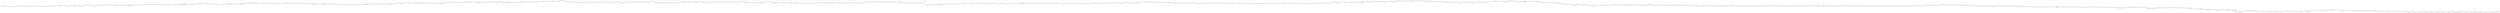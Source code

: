 digraph {
	graph [rankdir=LR]
	node [shape=rectangle]
	33 -> 66 [label=121]
	33 -> 30008 [label=107]
	66 -> 205 [label=228]
	205 -> 227 [label=121]
	205 -> 30047 [label=107]
	227 -> 285 [label=228]
	285 -> 304 [label=88]
	285 -> 30064 [label=112]
	285 -> 309 [label=28]
	304 -> 309 [label=200]
	309 -> 368 [label=228]
	368 -> 395 [label=88]
	368 -> 30090 [label=140]
	395 -> 449 [label=228]
	449 -> 482 [label=200]
	449 -> 44357 [label=28]
	482 -> 534 [label=228]
	534 -> 561 [label=93]
	534 -> 30116 [label=135]
	561 -> 563 [label=228]
	563 -> 590 [label=88]
	563 -> 30119 [label=140]
	590 -> 596 [label=200]
	596 -> 623 [label=93]
	596 -> 30148 [label=107]
	623 -> 635 [label=228]
	635 -> 644 [label=200]
	635 -> 662 [label=28]
	644 -> 662 [label=93]
	644 -> 692 [label=107]
	662 -> 692 [label=121]
	692 -> 722 [label=228]
	722 -> 749 [label=200]
	722 -> 30227 [label=28]
	749 -> 776 [label=88]
	749 -> 30227 [label=112]
	776 -> 785 [label=228]
	785 -> 803 [label=200]
	785 -> 845 [label=28]
	803 -> 842 [label=93]
	803 -> 30279 [label=107]
	842 -> 845 [label=88]
	842 -> 30282 [label=112]
	845 -> 857 [label=116]
	857 -> 869 [label=88]
	857 -> 30337 [label=28]
	869 -> 872 [label=93]
	872 -> 914 [label=200]
	914 -> 941 [label=88]
	914 -> 30334 [label=112]
	941 -> 971 [label=88]
	941 -> 30337 [label=112]
	971 -> 983 [label=200]
	983 -> 986 [label=228]
	986 -> 1007 [label=200]
	986 -> 1046 [label=28]
	1007 -> 1034 [label=93]
	1007 -> 30389 [label=107]
	1034 -> 1046 [label=200]
	1046 -> 1052 [label=228]
	1052 -> 1064 [label=121]
	1052 -> 1079 [label=107]
	1064 -> 1079 [label=93]
	1064 -> 1112 [label=28]
	1079 -> 1112 [label=200]
	1112 -> 1121 [label=228]
	1121 -> 1166 [label=200]
	1121 -> 44789 [label=28]
	1166 -> 1181 [label=228]
	1181 -> 1208 [label=116]
	1181 -> 30439 [label=112]
	1208 -> 1232 [label=121]
	1232 -> 1253 [label=228]
	1253 -> 1274 [label=116]
	1253 -> 30492 [label=112]
	1274 -> 1319 [label=88]
	1274 -> 30492 [label=28]
	1319 -> 1322 [label=195]
	1322 -> 1325 [label=88]
	1322 -> 1352 [label=107]
	1325 -> 1343 [label=116]
	1343 -> 1352 [label=121]
	1352 -> 1382 [label=228]
	1382 -> 1427 [label=88]
	1382 -> 30603 [label=140]
	1427 -> 1466 [label=228]
	1466 -> 1484 [label=200]
	1466 -> 30625 [label=28]
	1484 -> 1511 [label=88]
	1484 -> 30625 [label=112]
	1511 -> 1538 [label=228]
	1538 -> 1565 [label=200]
	1538 -> 44891 [label=28]
	1565 -> 1568 [label=228]
	1568 -> 1595 [label=88]
	1568 -> 30655 [label=140]
	1595 -> 1598 [label=228]
	1598 -> 1625 [label=121]
	1598 -> 30681 [label=107]
	1625 -> 1640 [label=228]
	1640 -> 1667 [label=200]
	1640 -> 44917 [label=28]
	1667 -> 1772 [label=228]
	1772 -> 1782 [label=223]
	1772 -> 1799 [label=5]
	1782 -> 1799 [label=88]
	1782 -> 1809 [label=135]
	1799 -> 1809 [label=93]
	1809 -> 1823 [label=228]
	1823 -> 1835 [label=93]
	1823 -> 30719 [label=135]
	1835 -> 1850 [label=88]
	1835 -> 30745 [label=5]
	1850 -> 1865 [label=88]
	1850 -> 30745 [label=107]
	1865 -> 1886 [label=116]
	1886 -> 1973 [label=228]
	1973 -> 1976 [label=200]
	1973 -> 2000 [label=28]
	1976 -> 2000 [label=93]
	1976 -> 2003 [label=107]
	2000 -> 2003 [label=121]
	2003 -> 2013 [label=228]
	2013 -> 2036 [label=223]
	2013 -> 2040 [label=5]
	2036 -> 2040 [label=195]
	2036 -> 2063 [label=28]
	2040 -> 2063 [label=200]
	2063 -> 2083 [label=228]
	2083 -> 2118 [label=116]
	2083 -> 30810 [label=112]
	2118 -> 2126 [label=121]
	2126 -> 2159 [label=228]
	2159 -> 2186 [label=200]
	2159 -> 45024 [label=28]
	2186 -> 2213 [label=88]
	2186 -> 30862 [label=140]
	2213 -> 2222 [label=228]
	2222 -> 2249 [label=88]
	2222 -> 30888 [label=140]
	2249 -> 2282 [label=228]
	2282 -> 2285 [label=116]
	2282 -> 30891 [label=112]
	2285 -> 2309 [label=88]
	2285 -> 2312 [label=28]
	2309 -> 2312 [label=195]
	2312 -> 2318 [label=228]
	2318 -> 2345 [label=116]
	2318 -> 30940 [label=112]
	2345 -> 2348 [label=228]
	2348 -> 2357 [label=116]
	2348 -> 30949 [label=112]
	2357 -> 2384 [label=88]
	2357 -> 45068 [label=28]
	2384 -> 2390 [label=121]
	2390 -> 2444 [label=228]
	2444 -> 2456 [label=116]
	2444 -> 2471 [label=112]
	2456 -> 2471 [label=88]
	2456 -> 2483 [label=28]
	2471 -> 2483 [label=200]
	2483 -> 2510 [label=88]
	2483 -> 31014 [label=140]
	2510 -> 2534 [label=200]
	2534 -> 2570 [label=228]
	2570 -> 2599 [label=223]
	2570 -> 58208 [label=5]
	2599 -> 2601 [label=228]
	2601 -> 2628 [label=200]
	2601 -> 45171 [label=28]
	2628 -> 2651 [label=228]
	2651 -> 2678 [label=116]
	2651 -> 31059 [label=112]
	2678 -> 2684 [label=228]
	2684 -> 2711 [label=116]
	2684 -> 31085 [label=112]
	2711 -> 2717 [label=228]
	2717 -> 2735 [label=121]
	2717 -> 31112 [label=107]
	2735 -> 2762 [label=116]
	2735 -> 31112 [label=5]
	2762 -> 2853 [label=228]
	2853 -> 2880 [label=121]
	2853 -> 31155 [label=107]
	2880 -> 2893 [label=228]
	2893 -> 2920 [label=121]
	2893 -> 31181 [label=107]
	2920 -> 2955 [label=228]
	2955 -> 2982 [label=200]
	2955 -> 45197 [label=28]
	2982 -> 3000 [label=228]
	3000 -> 3027 [label=88]
	3000 -> 31184 [label=140]
	3027 -> 3030 [label=116]
	3030 -> 3057 [label=88]
	3030 -> 31214 [label=28]
	3057 -> 3072 [label=195]
	3072 -> 3081 [label=88]
	3072 -> 31240 [label=107]
	3081 -> 3099 [label=116]
	3099 -> 3117 [label=121]
	3117 -> 3120 [label=88]
	3117 -> 3144 [label=33]
	3120 -> 3138 [label=195]
	3138 -> 3144 [label=88]
	3138 -> 3165 [label=107]
	3144 -> 3165 [label=121]
	3165 -> 3171 [label=228]
	3171 -> 3201 [label=88]
	3171 -> 31339 [label=140]
	3201 -> 3219 [label=228]
	3219 -> 3246 [label=88]
	3219 -> 31365 [label=140]
	3246 -> 3273 [label=228]
	3273 -> 3300 [label=200]
	3273 -> 45303 [label=28]
	3300 -> 3337 [label=228]
	3337 -> 3364 [label=121]
	3337 -> 31391 [label=107]
	3364 -> 3393 [label=228]
	3393 -> 3394 [label=121]
	3393 -> 31418 [label=107]
	3394 -> 3399 [label=93]
	3394 -> 31418 [label=28]
	3399 -> 3421 [label=88]
	3399 -> 3426 [label=5]
	3421 -> 3426 [label=223]
	3426 -> 3447 [label=228]
	3447 -> 3468 [label=200]
	3447 -> 3474 [label=28]
	3468 -> 3474 [label=93]
	3468 -> 3495 [label=107]
	3474 -> 3495 [label=121]
	3495 -> 3522 [label=88]
	3495 -> 31447 [label=140]
	3522 -> 3525 [label=195]
	3522 -> 3549 [label=5]
	3525 -> 3549 [label=223]
	3549 -> 3570 [label=228]
	3570 -> 3576 [label=200]
	3570 -> 3597 [label=28]
	3576 -> 3597 [label=93]
	3576 -> 31497 [label=107]
	3597 -> 3624 [label=88]
	3597 -> 31497 [label=33]
	3624 -> 3724 [label=228]
	3724 -> 3726 [label=200]
	3724 -> 45438 [label=28]
	3726 -> 3738 [label=93]
	3726 -> 31544 [label=107]
	3738 -> 3765 [label=88]
	3738 -> 45438 [label=5]
	3765 -> 3801 [label=228]
	3801 -> 3828 [label=200]
	3801 -> 45465 [label=28]
	3828 -> 3912 [label=228]
	3912 -> 3939 [label=88]
	3912 -> 31579 [label=140]
	3939 -> 3963 [label=200]
	3963 -> 4059 [label=228]
	4059 -> 4077 [label=200]
	4059 -> 31590 [label=28]
	4077 -> 4104 [label=88]
	4077 -> 31590 [label=112]
	4104 -> 4107 [label=228]
	4107 -> 4146 [label=200]
	4107 -> 45555 [label=28]
	4146 -> 4176 [label=228]
	4176 -> 4203 [label=121]
	4176 -> 31633 [label=107]
	4203 -> 4311 [label=228]
	4311 -> 4326 [label=116]
	4311 -> 31678 [label=112]
	4326 -> 4365 [label=88]
	4326 -> 4374 [label=28]
	4365 -> 4374 [label=93]
	4374 -> 4389 [label=121]
	4389 -> 4395 [label=228]
	4395 -> 4416 [label=116]
	4395 -> 31737 [label=112]
	4416 -> 4444 [label=88]
	4416 -> 31737 [label=28]
	4444 -> 4560 [label=228]
	4560 -> 4587 [label=121]
	4560 -> 31784 [label=107]
	4587 -> 4605 [label=228]
	4605 -> 4653 [label=200]
	4605 -> 45654 [label=28]
	4653 -> 4689 [label=228]
	4689 -> 4695 [label=200]
	4689 -> 4716 [label=28]
	4695 -> 4716 [label=93]
	4695 -> 4722 [label=107]
	4716 -> 4722 [label=121]
	4722 -> 4752 [label=228]
	4752 -> 4755 [label=200]
	4752 -> 45707 [label=28]
	4755 -> 4779 [label=195]
	4755 -> 45707 [label=5]
	4779 -> 4782 [label=88]
	4779 -> 31813 [label=107]
	4782 -> 4797 [label=116]
	4797 -> 4824 [label=88]
	4797 -> 31837 [label=28]
	4824 -> 4920 [label=228]
	4920 -> 4938 [label=121]
	4920 -> 4965 [label=107]
	4938 -> 4965 [label=93]
	4938 -> 4971 [label=28]
	4965 -> 4971 [label=200]
	4971 -> 4996 [label=228]
	4996 -> 5023 [label=93]
	4996 -> 31924 [label=135]
	5023 -> 5042 [label=228]
	5042 -> 5052 [label=223]
	5042 -> 5067 [label=5]
	5052 -> 5061 [label=116]
	5052 -> 31969 [label=107]
	5061 -> 5067 [label=88]
	5061 -> 5088 [label=28]
	5067 -> 5074 [label=93]
	5074 -> 5088 [label=88]
	5074 -> 31969 [label=5]
	5088 -> 5101 [label=116]
	5101 -> 5113 [label=228]
	5113 -> 5140 [label=200]
	5113 -> 45801 [label=28]
	5140 -> 5144 [label=228]
	5144 -> 5146 [label=200]
	5144 -> 45830 [label=28]
	5146 -> 5149 [label=195]
	5146 -> 45830 [label=5]
	5149 -> 5185 [label=88]
	5149 -> 31999 [label=107]
	5185 -> 5209 [label=228]
	5209 -> 5236 [label=223]
	5209 -> 58461 [label=5]
	5236 -> 5269 [label=228]
	5269 -> 5271 [label=121]
	5269 -> 5298 [label=107]
	5271 -> 5298 [label=93]
	5271 -> 5317 [label=28]
	5298 -> 5317 [label=200]
	5317 -> 5334 [label=228]
	5334 -> 5352 [label=121]
	5334 -> 32065 [label=107]
	5352 -> 5379 [label=93]
	5352 -> 32065 [label=28]
	5379 -> 5417 [label=228]
	5417 -> 5444 [label=88]
	5417 -> 32081 [label=140]
	5444 -> 5486 [label=93]
	5486 -> 5578 [label=200]
	5578 -> 5605 [label=88]
	5578 -> 32173 [label=112]
	5605 -> 5617 [label=200]
	5617 -> 5644 [label=88]
	5617 -> 32189 [label=112]
	5644 -> 5647 [label=228]
	5647 -> 5652 [label=200]
	5647 -> 9939 [label=28]
	5652 -> 5679 [label=93]
	5652 -> 32211 [label=107]
	5679 -> 5694 [label=200]
	5694 -> 5707 [label=228]
	5707 -> 5734 [label=88]
	5707 -> 32251 [label=140]
	5734 -> 5781 [label=228]
	5781 -> 5808 [label=223]
	5781 -> 58488 [label=5]
	5808 -> 5826 [label=228]
	5826 -> 5853 [label=88]
	5826 -> 32277 [label=140]
	5853 -> 5862 [label=228]
	5862 -> 5892 [label=200]
	5862 -> 46097 [label=28]
	5892 -> 5931 [label=228]
	5931 -> 5964 [label=200]
	5931 -> 46129 [label=28]
	5964 -> 6036 [label=228]
	6036 -> 6063 [label=200]
	6036 -> 46155 [label=28]
	6063 -> 6081 [label=228]
	6081 -> 6108 [label=195]
	6081 -> 46181 [label=33]
	6108 -> 6168 [label=228]
	6168 -> 6195 [label=200]
	6168 -> 46207 [label=28]
	6195 -> 6198 [label=228]
	6198 -> 6214 [label=200]
	6198 -> 6246 [label=28]
	6214 -> 6241 [label=88]
	6214 -> 32303 [label=112]
	6241 -> 6246 [label=200]
	6246 -> 6264 [label=228]
	6264 -> 6291 [label=121]
	6264 -> 6309 [label=107]
	6291 -> 6309 [label=93]
	6291 -> 32356 [label=28]
	6309 -> 6324 [label=200]
	6324 -> 6351 [label=88]
	6324 -> 32356 [label=112]
	6351 -> 6366 [label=200]
	6366 -> 6372 [label=93]
	6366 -> 6399 [label=107]
	6372 -> 6399 [label=121]
	6399 -> 6477 [label=228]
	6477 -> 6504 [label=88]
	6477 -> 32431 [label=140]
	6504 -> 6534 [label=228]
	6534 -> 6535 [label=200]
	6534 -> 32469 [label=28]
	6535 -> 6549 [label=93]
	6535 -> 6562 [label=107]
	6549 -> 6562 [label=88]
	6549 -> 32463 [label=5]
	6562 -> 6570 [label=195]
	6570 -> 6597 [label=88]
	6570 -> 32463 [label=107]
	6597 -> 6654 [label=228]
	6654 -> 6681 [label=93]
	6654 -> 32489 [label=135]
	6681 -> 6687 [label=121]
	6687 -> 6690 [label=228]
	6690 -> 6717 [label=200]
	6690 -> 46424 [label=28]
	6717 -> 6722 [label=228]
	6722 -> 6723 [label=200]
	6722 -> 32541 [label=28]
	6723 -> 6750 [label=88]
	6723 -> 32541 [label=112]
	6750 -> 6770 [label=228]
	6770 -> 6797 [label=200]
	6770 -> 46476 [label=28]
	6797 -> 6812 [label=228]
	6812 -> 6825 [label=200]
	6812 -> 6839 [label=28]
	6825 -> 6839 [label=195]
	6825 -> 6852 [label=5]
	6839 -> 6852 [label=223]
	6852 -> 6873 [label=228]
	6873 -> 6900 [label=88]
	6873 -> 32553 [label=140]
	6900 -> 6908 [label=93]
	6908 -> 6912 [label=88]
	6908 -> 6935 [label=5]
	6912 -> 6915 [label=195]
	6915 -> 6935 [label=223]
	6935 -> 7002 [label=228]
	7002 -> 7029 [label=200]
	7002 -> 46557 [label=28]
	7029 -> 7047 [label=228]
	7047 -> 7074 [label=93]
	7047 -> 32605 [label=135]
	7074 -> 7080 [label=228]
	7080 -> 7107 [label=200]
	7080 -> 46583 [label=28]
	7107 -> 7134 [label=88]
	7107 -> 32631 [label=140]
	7134 -> 7194 [label=228]
	7194 -> 7221 [label=200]
	7194 -> 46609 [label=28]
	7221 -> 7260 [label=228]
	7260 -> 7272 [label=121]
	7260 -> 32658 [label=107]
	7272 -> 7299 [label=88]
	7272 -> 46617 [label=33]
	7299 -> 7307 [label=200]
	7307 -> 7317 [label=228]
	7317 -> 7344 [label=88]
	7317 -> 32695 [label=140]
	7344 -> 7354 [label=228]
	7354 -> 7359 [label=121]
	7354 -> 7407 [label=107]
	7359 -> 7407 [label=88]
	7359 -> 46651 [label=33]
	7407 -> 7416 [label=195]
	7416 -> 7428 [label=228]
	7428 -> 7431 [label=121]
	7428 -> 32800 [label=107]
	7431 -> 7500 [label=88]
	7431 -> 46722 [label=33]
	7500 -> 7573 [label=228]
	7573 -> 7599 [label=195]
	7573 -> 32845 [label=33]
	7599 -> 7629 [label=88]
	7599 -> 32845 [label=107]
	7629 -> 7638 [label=228]
	7638 -> 7656 [label=200]
	7638 -> 46844 [label=28]
	7656 -> 7683 [label=195]
	7656 -> 46844 [label=5]
	7683 -> 7686 [label=228]
	7686 -> 7713 [label=195]
	7686 -> 46887 [label=33]
	7713 -> 7728 [label=228]
	7728 -> 7755 [label=200]
	7728 -> 46913 [label=28]
	7755 -> 7914 [label=228]
	7914 -> 7941 [label=88]
	7914 -> 32873 [label=140]
	7941 -> 8054 [label=228]
	8054 -> 8081 [label=121]
	8054 -> 32899 [label=107]
	8081 -> 8434 [label=228]
	8434 -> 8446 [label=121]
	8434 -> 8461 [label=107]
	8446 -> 8461 [label=93]
	8446 -> 8473 [label=28]
	8461 -> 8473 [label=200]
	8473 -> 8527 [label=228]
	8527 -> 8554 [label=121]
	8527 -> 32951 [label=107]
	8554 -> 8578 [label=228]
	8578 -> 8605 [label=93]
	8578 -> 32977 [label=135]
	8605 -> 8641 [label=228]
	8641 -> 8668 [label=93]
	8641 -> 32998 [label=135]
	8668 -> 8689 [label=121]
	8689 -> 8860 [label=228]
	8860 -> 8887 [label=200]
	8860 -> 46970 [label=28]
	8887 -> 8938 [label=228]
	8938 -> 8971 [label=223]
	8938 -> 33031 [label=5]
	8971 -> 8998 [label=116]
	8971 -> 33031 [label=107]
	8998 -> 9010 [label=228]
	9010 -> 9040 [label=200]
	9010 -> 46999 [label=28]
	9040 -> 9122 [label=228]
	9122 -> 9149 [label=200]
	9122 -> 47025 [label=28]
	9149 -> 9171 [label=228]
	9171 -> 9198 [label=200]
	9171 -> 47051 [label=28]
	9198 -> 9213 [label=228]
	9213 -> 9240 [label=200]
	9213 -> 47077 [label=28]
	9240 -> 9352 [label=228]
	9352 -> 9379 [label=121]
	9352 -> 33076 [label=107]
	9379 -> 9463 [label=228]
	9463 -> 9490 [label=223]
	9463 -> 58708 [label=5]
	9490 -> 9571 [label=228]
	9571 -> 9598 [label=200]
	9571 -> 47103 [label=28]
	9598 -> 9625 [label=223]
	9598 -> 58734 [label=5]
	9625 -> 9640 [label=228]
	9640 -> 9643 [label=223]
	9640 -> 33100 [label=5]
	9643 -> 9670 [label=88]
	9643 -> 33100 [label=107]
	9643 -> 47129 [label=28]
	9670 -> 9685 [label=228]
	9685 -> 9712 [label=200]
	9685 -> 47155 [label=28]
	9712 -> 9729 [label=228]
	9729 -> 9745 [label=223]
	9729 -> 9756 [label=5]
	9745 -> 9756 [label=195]
	9745 -> 9772 [label=28]
	9756 -> 9772 [label=200]
	9772 -> 9814 [label=228]
	9814 -> 9853 [label=116]
	9814 -> 33140 [label=112]
	9853 -> 9856 [label=228]
	9856 -> 9898 [label=200]
	9856 -> 32189 [label=28]
	9898 -> 9925 [label=93]
	9898 -> 33166 [label=107]
	9925 -> 9939 [label=200]
	9939 -> 9954 [label=228]
	9954 -> 9981 [label=200]
	9954 -> 47444 [label=28]
	9981 -> 9999 [label=195]
	9981 -> 47453 [label=33]
	9999 -> 10026 [label=88]
	9999 -> 33184 [label=107]
	10026 -> 10053 [label=200]
	10026 -> 47511 [label=28]
	10053 -> 10074 [label=228]
	10074 -> 10101 [label=223]
	10074 -> 58838 [label=5]
	10101 -> 10148 [label=228]
	10148 -> 10175 [label=200]
	10148 -> 47537 [label=28]
	10175 -> 10203 [label=228]
	10203 -> 10235 [label=200]
	10203 -> 10254 [label=28]
	10235 -> 10254 [label=195]
	10235 -> 10262 [label=5]
	10254 -> 10262 [label=223]
	10262 -> 10311 [label=228]
	10311 -> 10338 [label=195]
	10311 -> 47613 [label=33]
	10338 -> 10374 [label=228]
	10374 -> 10383 [label=200]
	10374 -> 10401 [label=28]
	10383 -> 10401 [label=93]
	10383 -> 10410 [label=107]
	10401 -> 10410 [label=121]
	10410 -> 10523 [label=228]
	10523 -> 10550 [label=223]
	10523 -> 58890 [label=5]
	10550 -> 10612 [label=228]
	10612 -> 10644 [label=223]
	10612 -> 58921 [label=5]
	10644 -> 10678 [label=228]
	10678 -> 10692 [label=195]
	10678 -> 10720 [label=33]
	10692 -> 10719 [label=88]
	10692 -> 33244 [label=107]
	10719 -> 10720 [label=195]
	10720 -> 10722 [label=228]
	10722 -> 10729 [label=195]
	10722 -> 10774 [label=33]
	10729 -> 10756 [label=88]
	10729 -> 33270 [label=107]
	10756 -> 10774 [label=195]
	10774 -> 10777 [label=228]
	10777 -> 10804 [label=195]
	10777 -> 47757 [label=33]
	10804 -> 10815 [label=228]
	10815 -> 10830 [label=195]
	10815 -> 47782 [label=33]
	10830 -> 10842 [label=88]
	10830 -> 33297 [label=107]
	10842 -> 10867 [label=116]
	10867 -> 10948 [label=228]
	10948 -> 10987 [label=223]
	10948 -> 58975 [label=5]
	10987 -> 10996 [label=228]
	10996 -> 11023 [label=223]
	10996 -> 59001 [label=5]
	11023 -> 11038 [label=228]
	11038 -> 11062 [label=116]
	11038 -> 11065 [label=112]
	11062 -> 11065 [label=88]
	11062 -> 11089 [label=28]
	11065 -> 11089 [label=200]
	11089 -> 11122 [label=228]
	11122 -> 11131 [label=200]
	11122 -> 11149 [label=28]
	11131 -> 11149 [label=88]
	11131 -> 11158 [label=112]
	11149 -> 11155 [label=116]
	11155 -> 11158 [label=88]
	11155 -> 33374 [label=28]
	11158 -> 11170 [label=200]
	11170 -> 11197 [label=93]
	11170 -> 33374 [label=107]
	11197 -> 11200 [label=228]
	11200 -> 11227 [label=223]
	11200 -> 59027 [label=5]
	11227 -> 11250 [label=228]
	11250 -> 11278 [label=93]
	11250 -> 33400 [label=135]
	11278 -> 11290 [label=121]
	11290 -> 11317 [label=93]
	11290 -> 33427 [label=28]
	11317 -> 11341 [label=228]
	11341 -> 11368 [label=195]
	11341 -> 47904 [label=33]
	11368 -> 11405 [label=228]
	11405 -> 11414 [label=200]
	11405 -> 33468 [label=28]
	11414 -> 11441 [label=88]
	11414 -> 33468 [label=112]
	11441 -> 11444 [label=228]
	11444 -> 11456 [label=200]
	11444 -> 11471 [label=28]
	11456 -> 11471 [label=195]
	11456 -> 11483 [label=5]
	11471 -> 11483 [label=223]
	11483 -> 11487 [label=228]
	11487 -> 11514 [label=200]
	11487 -> 47982 [label=28]
	11514 -> 11516 [label=228]
	11516 -> 11517 [label=223]
	11516 -> 11543 [label=5]
	11517 -> 11543 [label=195]
	11517 -> 11633 [label=28]
	11543 -> 11633 [label=200]
	11633 -> 11640 [label=228]
	11640 -> 11654 [label=121]
	11640 -> 11667 [label=107]
	11654 -> 11667 [label=93]
	11654 -> 11707 [label=28]
	11667 -> 11670 [label=200]
	11670 -> 11697 [label=88]
	11670 -> 33528 [label=112]
	11697 -> 11707 [label=200]
	11707 -> 11749 [label=228]
	11749 -> 11789 [label=200]
	11749 -> 11829 [label=28]
	11789 -> 11816 [label=195]
	11789 -> 59105 [label=5]
	11816 -> 11829 [label=200]
	11829 -> 11863 [label=195]
	11829 -> 11871 [label=28]
	11829 -> 59138 [label=5]
	11863 -> 11871 [label=200]
	11871 -> 11875 [label=228]
	11875 -> 11900 [label=121]
	11875 -> 11908 [label=107]
	11900 -> 11908 [label=116]
	11900 -> 11927 [label=5]
	11908 -> 11913 [label=223]
	11913 -> 11927 [label=195]
	11913 -> 11950 [label=28]
	11927 -> 11950 [label=200]
	11950 -> 12001 [label=228]
	12001 -> 12028 [label=88]
	12001 -> 33586 [label=140]
	12028 -> 12158 [label=228]
	12158 -> 12185 [label=200]
	12158 -> 48326 [label=28]
	12185 -> 12212 [label=228]
	12212 -> 12239 [label=88]
	12212 -> 33589 [label=140]
	12239 -> 12242 [label=200]
	12242 -> 12284 [label=228]
	12284 -> 12311 [label=88]
	12284 -> 33638 [label=140]
	12311 -> 12332 [label=228]
	12332 -> 12359 [label=88]
	12332 -> 33664 [label=140]
	12359 -> 12386 [label=88]
	12359 -> 33690 [label=140]
	12386 -> 12482 [label=228]
	12482 -> 12509 [label=195]
	12482 -> 48358 [label=33]
	12509 -> 12515 [label=200]
	12515 -> 12557 [label=228]
	12557 -> 12584 [label=200]
	12557 -> 48410 [label=28]
	12584 -> 12689 [label=228]
	12689 -> 12716 [label=88]
	12689 -> 33716 [label=140]
	12716 -> 12720 [label=228]
	12720 -> 12746 [label=121]
	12720 -> 12747 [label=107]
	12746 -> 12747 [label=93]
	12746 -> 12773 [label=28]
	12747 -> 12773 [label=200]
	12773 -> 12821 [label=228]
	12821 -> 12848 [label=88]
	12821 -> 33760 [label=140]
	12848 -> 12854 [label=200]
	12854 -> 12866 [label=195]
	12854 -> 12881 [label=5]
	12866 -> 12881 [label=223]
	12881 -> 12989 [label=228]
	12989 -> 13016 [label=88]
	12989 -> 33783 [label=140]
	13016 -> 13031 [label=223]
	13031 -> 13076 [label=228]
	13076 -> 13133 [label=121]
	13076 -> 33850 [label=107]
	13133 -> 13202 [label=228]
	13202 -> 13229 [label=200]
	13202 -> 48488 [label=28]
	13229 -> 13280 [label=200]
	13229 -> 48538 [label=28]
	13280 -> 13295 [label=228]
	13295 -> 13316 [label=223]
	13295 -> 13322 [label=5]
	13316 -> 13322 [label=116]
	13316 -> 13343 [label=107]
	13322 -> 13343 [label=121]
	13343 -> 13364 [label=228]
	13364 -> 13391 [label=200]
	13364 -> 48564 [label=28]
	13391 -> 13487 [label=228]
	13487 -> 13514 [label=121]
	13487 -> 33902 [label=107]
	13514 -> 13541 [label=88]
	13514 -> 33928 [label=140]
	13541 -> 13607 [label=228]
	13607 -> 13634 [label=200]
	13607 -> 48590 [label=28]
	13634 -> 13637 [label=228]
	13637 -> 13646 [label=200]
	13637 -> 13664 [label=28]
	13646 -> 13664 [label=93]
	13646 -> 13673 [label=107]
	13664 -> 13673 [label=121]
	13673 -> 13694 [label=228]
	13694 -> 13721 [label=121]
	13694 -> 33980 [label=107]
	13721 -> 13841 [label=228]
	13841 -> 13868 [label=223]
	13841 -> 59288 [label=5]
	13868 -> 13907 [label=228]
	13907 -> 13934 [label=223]
	13907 -> 59314 [label=5]
	13934 -> 14133 [label=228]
	14133 -> 14162 [label=200]
	14133 -> 48644 [label=28]
	14162 -> 14198 [label=228]
	14198 -> 14207 [label=223]
	14198 -> 33998 [label=5]
	14207 -> 14234 [label=88]
	14207 -> 33998 [label=135]
	14234 -> 14373 [label=228]
	14373 -> 14376 [label=200]
	14373 -> 14400 [label=28]
	14376 -> 14400 [label=195]
	14376 -> 14403 [label=5]
	14400 -> 14403 [label=223]
	14403 -> 14622 [label=228]
	14622 -> 14649 [label=88]
	14622 -> 34030 [label=140]
	14649 -> 14661 [label=200]
	14661 -> 14667 [label=195]
	14661 -> 34059 [label=5]
	14667 -> 14706 [label=88]
	14667 -> 34038 [label=107]
	14706 -> 14847 [label=228]
	14847 -> 14880 [label=93]
	14847 -> 34102 [label=135]
	14880 -> 14931 [label=228]
	14931 -> 14958 [label=223]
	14931 -> 59424 [label=5]
	14958 -> 14976 [label=228]
	14976 -> 15003 [label=93]
	14976 -> 34128 [label=135]
	15003 -> 15048 [label=228]
	15048 -> 15075 [label=195]
	15048 -> 48722 [label=28]
	15048 -> 59450 [label=5]
	15075 -> 15108 [label=228]
	15108 -> 15147 [label=200]
	15108 -> 34147 [label=28]
	15147 -> 15176 [label=88]
	15147 -> 34147 [label=112]
	15176 -> 15186 [label=228]
	15186 -> 15201 [label=200]
	15186 -> 15213 [label=28]
	15201 -> 15213 [label=195]
	15201 -> 15228 [label=5]
	15213 -> 15219 [label=223]
	15219 -> 15228 [label=195]
	15219 -> 15267 [label=28]
	15228 -> 15267 [label=200]
	15267 -> 15294 [label=200]
	15267 -> 48878 [label=28]
	15294 -> 15303 [label=228]
	15303 -> 15304 [label=223]
	15303 -> 15340 [label=5]
	15304 -> 15340 [label=195]
	15304 -> 15341 [label=28]
	15340 -> 15341 [label=200]
	15341 -> 15344 [label=228]
	15344 -> 15366 [label=223]
	15344 -> 15371 [label=5]
	15366 -> 15371 [label=88]
	15366 -> 16729 [label=135]
	15371 -> 16724 [label=93]
	16724 -> 16729 [label=88]
	16724 -> 16751 [label=5]
	16729 -> 16751 [label=223]
	16751 -> 16837 [label=228]
	16837 -> 16862 [label=189]
	16837 -> 34196 [label=39]
	16862 -> 16889 [label=121]
	16862 -> 34196 [label=68]
	16889 -> 16900 [label=228]
	16900 -> 16927 [label=200]
	16900 -> 48941 [label=28]
	16927 -> 16931 [label=228]
	16931 -> 16941 [label=200]
	16931 -> 34237 [label=28]
	16941 -> 16968 [label=88]
	16941 -> 34235 [label=112]
	16968 -> 16983 [label=223]
	16983 -> 16998 [label=228]
	16998 -> 17014 [label=200]
	16998 -> 17025 [label=28]
	17014 -> 17025 [label=195]
	17014 -> 17041 [label=5]
	17025 -> 17041 [label=223]
	17041 -> 17060 [label=200]
	17041 -> 17402 [label=28]
	17060 -> 17087 [label=88]
	17060 -> 34267 [label=112]
	17087 -> 17128 [label=93]
	17128 -> 17150 [label=200]
	17150 -> 17177 [label=195]
	17150 -> 59647 [label=5]
	17177 -> 17194 [label=200]
	17194 -> 17203 [label=195]
	17194 -> 17247 [label=5]
	17203 -> 17230 [label=88]
	17203 -> 34339 [label=107]
	17230 -> 17247 [label=195]
	17247 -> 17256 [label=200]
	17256 -> 17283 [label=88]
	17256 -> 34365 [label=112]
	17283 -> 17284 [label=93]
	17283 -> 17329 [label=107]
	17284 -> 17311 [label=88]
	17284 -> 59725 [label=5]
	17311 -> 17324 [label=93]
	17324 -> 17329 [label=88]
	17324 -> 17352 [label=5]
	17329 -> 17352 [label=195]
	17352 -> 17355 [label=200]
	17355 -> 17358 [label=93]
	17355 -> 17387 [label=107]
	17358 -> 17387 [label=88]
	17358 -> 17401 [label=5]
	17387 -> 17401 [label=195]
	17401 -> 17402 [label=200]
	17402 -> 17411 [label=228]
	17411 -> 17426 [label=223]
	17411 -> 17438 [label=5]
	17426 -> 17438 [label=195]
	17426 -> 17476 [label=28]
	17438 -> 17476 [label=200]
	17476 -> 17517 [label=228]
	17517 -> 17544 [label=200]
	17517 -> 17586 [label=28]
	17544 -> 17553 [label=93]
	17544 -> 17571 [label=107]
	17553 -> 17571 [label=88]
	17553 -> 17580 [label=5]
	17571 -> 17580 [label=195]
	17580 -> 17586 [label=200]
	17586 -> 17589 [label=228]
	17589 -> 17616 [label=200]
	17589 -> 53422 [label=28]
	17616 -> 17763 [label=200]
	17616 -> 17820 [label=28]
	17763 -> 17784 [label=93]
	17763 -> 17790 [label=107]
	17784 -> 17790 [label=88]
	17784 -> 34499 [label=5]
	17790 -> 17805 [label=195]
	17805 -> 17820 [label=88]
	17805 -> 34499 [label=107]
	17820 -> 17832 [label=116]
	17832 -> 17838 [label=228]
	17838 -> 17868 [label=200]
	17838 -> 34534 [label=28]
	17868 -> 17910 [label=88]
	17868 -> 34534 [label=112]
	17910 -> 17911 [label=93]
	17911 -> 17919 [label=121]
	17919 -> 18039 [label=228]
	18039 -> 18047 [label=121]
	18039 -> 18066 [label=107]
	18047 -> 18066 [label=93]
	18047 -> 34601 [label=28]
	18066 -> 18068 [label=200]
	18068 -> 18129 [label=88]
	18068 -> 34601 [label=112]
	18129 -> 18141 [label=93]
	18141 -> 18144 [label=121]
	18144 -> 18171 [label=88]
	18144 -> 34676 [label=140]
	18171 -> 18183 [label=200]
	18183 -> 18198 [label=228]
	18198 -> 18228 [label=200]
	18198 -> 18261 [label=28]
	18228 -> 18255 [label=195]
	18228 -> 59927 [label=5]
	18255 -> 18261 [label=93]
	18255 -> 18285 [label=107]
	18261 -> 18285 [label=121]
	18285 -> 18297 [label=228]
	18297 -> 18324 [label=195]
	18297 -> 53883 [label=33]
	18324 -> 18399 [label=200]
	18399 -> 18409 [label=228]
	18409 -> 18452 [label=200]
	18409 -> 18486 [label=28]
	18452 -> 18479 [label=88]
	18452 -> 34751 [label=112]
	18479 -> 18486 [label=200]
	18486 -> 18510 [label=228]
	18510 -> 18537 [label=200]
	18510 -> 54074 [label=28]
	18537 -> 18546 [label=228]
	18546 -> 18671 [label=200]
	18546 -> 54198 [label=28]
	18671 -> 18740 [label=228]
	18740 -> 18743 [label=121]
	18740 -> 34781 [label=107]
	18743 -> 18782 [label=93]
	18743 -> 34781 [label=28]
	18782 -> 18788 [label=228]
	18788 -> 18815 [label=93]
	18788 -> 34810 [label=135]
	18815 -> 18842 [label=93]
	18815 -> 34842 [label=107]
	18842 -> 18851 [label=200]
	18851 -> 18914 [label=93]
	18851 -> 18917 [label=107]
	18914 -> 18917 [label=121]
	18917 -> 18920 [label=228]
	18920 -> 18947 [label=121]
	18920 -> 18974 [label=107]
	18947 -> 18974 [label=93]
	18947 -> 19136 [label=28]
	18974 -> 18989 [label=200]
	18989 -> 19000 [label=195]
	18989 -> 19016 [label=5]
	19000 -> 19016 [label=88]
	19000 -> 19085 [label=107]
	19016 -> 19085 [label=93]
	19085 -> 19112 [label=200]
	19112 -> 19136 [label=93]
	19112 -> 19139 [label=107]
	19136 -> 19139 [label=93]
	19136 -> 41846 [label=28]
	19139 -> 19181 [label=93]
	19139 -> 35113 [label=107]
	19181 -> 19229 [label=200]
	19229 -> 19295 [label=93]
	19229 -> 35178 [label=107]
	19295 -> 19310 [label=200]
	19310 -> 19337 [label=93]
	19310 -> 35204 [label=107]
	19337 -> 19352 [label=200]
	19352 -> 19373 [label=93]
	19352 -> 19379 [label=107]
	19373 -> 19379 [label=88]
	19373 -> 19400 [label=5]
	19379 -> 19400 [label=195]
	19400 -> 19588 [label=200]
	19588 -> 19631 [label=195]
	19588 -> 60036 [label=5]
	19631 -> 19645 [label=200]
	19645 -> 19672 [label=195]
	19645 -> 60062 [label=5]
	19672 -> 19690 [label=200]
	19690 -> 19717 [label=195]
	19690 -> 60088 [label=5]
	19717 -> 19771 [label=200]
	19771 -> 20565 [label=88]
	19771 -> 35280 [label=112]
	20565 -> 20602 [label=88]
	20565 -> 41776 [label=112]
	20602 -> 20607 [label=195]
	20607 -> 20665 [label=200]
	20665 -> 20679 [label=93]
	20665 -> 20692 [label=107]
	20679 -> 20692 [label=88]
	20679 -> 20705 [label=5]
	20692 -> 20705 [label=195]
	20705 -> 20788 [label=200]
	20788 -> 20815 [label=93]
	20788 -> 41846 [label=107]
	20815 -> 20886 [label=228]
	20886 -> 20913 [label=200]
	20886 -> 55119 [label=28]
	20913 -> 21232 [label=228]
	21232 -> 21249 [label=200]
	21232 -> 21259 [label=28]
	21249 -> 21259 [label=93]
	21249 -> 21276 [label=107]
	21259 -> 21264 [label=121]
	21264 -> 21276 [label=93]
	21264 -> 21291 [label=28]
	21276 -> 21279 [label=200]
	21279 -> 21291 [label=93]
	21279 -> 21306 [label=107]
	21291 -> 21306 [label=121]
	21306 -> 21359 [label=200]
	21306 -> 55223 [label=28]
	21359 -> 21576 [label=228]
	21576 -> 21592 [label=200]
	21576 -> 21624 [label=28]
	21592 -> 21621 [label=88]
	21592 -> 41918 [label=112]
	21621 -> 21624 [label=93]
	21624 -> 21645 [label=93]
	21624 -> 21651 [label=28]
	21645 -> 21651 [label=200]
	21651 -> 21660 [label=228]
	21660 -> 21666 [label=121]
	21660 -> 21687 [label=107]
	21666 -> 21687 [label=93]
	21666 -> 21783 [label=28]
	21687 -> 21725 [label=200]
	21725 -> 21732 [label=195]
	21725 -> 21752 [label=5]
	21732 -> 21752 [label=88]
	21732 -> 21780 [label=107]
	21752 -> 21780 [label=93]
	21780 -> 21783 [label=93]
	21780 -> 21807 [label=107]
	21783 -> 21807 [label=121]
	21807 -> 21810 [label=228]
	21810 -> 21837 [label=200]
	21810 -> 55438 [label=28]
	21837 -> 21840 [label=228]
	21840 -> 21867 [label=200]
	21840 -> 55464 [label=28]
	21867 -> 21870 [label=228]
	21870 -> 21897 [label=88]
	21870 -> 42073 [label=140]
	21897 -> 21913 [label=195]
	21897 -> 21924 [label=28]
	21913 -> 21924 [label=88]
	21913 -> 42111 [label=107]
	21924 -> 21927 [label=116]
	21927 -> 21954 [label=88]
	21927 -> 42111 [label=33]
	21954 -> 21978 [label=200]
	21978 -> 22023 [label=228]
	22023 -> 22050 [label=88]
	22023 -> 42150 [label=140]
	22050 -> 22069 [label=228]
	22069 -> 22128 [label=200]
	22069 -> 55586 [label=28]
	22128 -> 22146 [label=228]
	22146 -> 22173 [label=200]
	22146 -> 55612 [label=28]
	22173 -> 22185 [label=228]
	22185 -> 22212 [label=200]
	22185 -> 55638 [label=28]
	22212 -> 22242 [label=228]
	22242 -> 22269 [label=93]
	22242 -> 42176 [label=107]
	22242 -> 55664 [label=28]
	22269 -> 22348 [label=228]
	22348 -> 22375 [label=116]
	22348 -> 42202 [label=112]
	22375 -> 22443 [label=228]
	22443 -> 22470 [label=88]
	22443 -> 42228 [label=140]
	22470 -> 22488 [label=228]
	22488 -> 22515 [label=93]
	22488 -> 42234 [label=135]
	22515 -> 22521 [label=200]
	22521 -> 22600 [label=228]
	22600 -> 22650 [label=200]
	22600 -> 55739 [label=28]
	22650 -> 22656 [label=228]
	22656 -> 22683 [label=200]
	22656 -> 42272 [label=28]
	22683 -> 22733 [label=93]
	22683 -> 42272 [label=107]
	22733 -> 22752 [label=200]
	22752 -> 22755 [label=228]
	22755 -> 22803 [label=200]
	22755 -> 55875 [label=28]
	22803 -> 22857 [label=228]
	22857 -> 22884 [label=121]
	22857 -> 42329 [label=107]
	22884 -> 22890 [label=228]
	22890 -> 22917 [label=121]
	22890 -> 42355 [label=107]
	22917 -> 22947 [label=88]
	22917 -> 42358 [label=140]
	22947 -> 22980 [label=93]
	22947 -> 42397 [label=28]
	22980 -> 22995 [label=228]
	22995 -> 23001 [label=121]
	22995 -> 42444 [label=107]
	23001 -> 23007 [label=93]
	23001 -> 42444 [label=28]
	23007 -> 23040 [label=88]
	23007 -> 62941 [label=5]
	23040 -> 23072 [label=93]
	23072 -> 23079 [label=200]
	23079 -> 23163 [label=88]
	23079 -> 42576 [label=112]
	23163 -> 23211 [label=200]
	23211 -> 23226 [label=228]
	23226 -> 23245 [label=200]
	23226 -> 23364 [label=28]
	23245 -> 23272 [label=195]
	23245 -> 62967 [label=5]
	23272 -> 23284 [label=195]
	23272 -> 23299 [label=5]
	23284 -> 23299 [label=88]
	23284 -> 23337 [label=107]
	23299 -> 23337 [label=93]
	23337 -> 23364 [label=200]
	23364 -> 23442 [label=200]
	23364 -> 56309 [label=28]
	23442 -> 23463 [label=228]
	23463 -> 23592 [label=200]
	23463 -> 56437 [label=28]
	23592 -> 23616 [label=200]
	23592 -> 23619 [label=28]
	23616 -> 23619 [label=93]
	23616 -> 23712 [label=107]
	23619 -> 23700 [label=121]
	23700 -> 23712 [label=93]
	23700 -> 23727 [label=28]
	23712 -> 23727 [label=200]
	23727 -> 23733 [label=228]
	23733 -> 23760 [label=121]
	23733 -> 42749 [label=107]
	23760 -> 23769 [label=200]
	23760 -> 23808 [label=28]
	23769 -> 23778 [label=93]
	23769 -> 23817 [label=107]
	23778 -> 23805 [label=88]
	23778 -> 63019 [label=5]
	23805 -> 23808 [label=93]
	23808 -> 23811 [label=121]
	23811 -> 23817 [label=93]
	23811 -> 56584 [label=28]
	23817 -> 23835 [label=200]
	23835 -> 23862 [label=88]
	23835 -> 42817 [label=112]
	23862 -> 23871 [label=121]
	23871 -> 56587 [label=33]
	23871 -> 23898 [label=88]
	23898 -> 23901 [label=88]
	23898 -> 42924 [label=107]
	23901 -> 23907 [label=93]
	23907 -> 23931 [label=121]
	23931 -> 23952 [label=116]
	23931 -> 23988 [label=5]
	23952 -> 23983 [label=88]
	23952 -> 42924 [label=28]
	23983 -> 23988 [label=116]
	23988 -> 23994 [label=121]
	23994 -> 24021 [label=93]
	23994 -> 56661 [label=28]
	24021 -> 24057 [label=121]
	24057 -> 24060 [label=189]
	24060 -> 24066 [label=156]
	24060 -> 56670 [label=33]
	24066 -> 24096 [label=88]
	24066 -> 43030 [label=68]
	24096 -> 24108 [label=93]
	24108 -> 24138 [label=88]
	24108 -> 63160 [label=5]
	24138 -> 24144 [label=93]
	24144 -> 24180 [label=121]
	24180 -> 24192 [label=228]
	24192 -> 24219 [label=88]
	24192 -> 43145 [label=140]
	24219 -> 24225 [label=121]
	24225 -> 24261 [label=228]
	24261 -> 24288 [label=200]
	24261 -> 56790 [label=28]
	24288 -> 24315 [label=228]
	24315 -> 24342 [label=88]
	24315 -> 43197 [label=140]
	24342 -> 24378 [label=228]
	24378 -> 24405 [label=93]
	24378 -> 43223 [label=135]
	24405 -> 24411 [label=228]
	24411 -> 24438 [label=121]
	24411 -> 43249 [label=107]
	24438 -> 24471 [label=228]
	24471 -> 24498 [label=121]
	24471 -> 43275 [label=107]
	24498 -> 24573 [label=228]
	24573 -> 24591 [label=200]
	24573 -> 43284 [label=28]
	24591 -> 24618 [label=88]
	24591 -> 43284 [label=112]
	24618 -> 24621 [label=228]
	24621 -> 24672 [label=88]
	24621 -> 43351 [label=140]
	24672 -> 24693 [label=228]
	24693 -> 24720 [label=200]
	24693 -> 56842 [label=28]
	24720 -> 24732 [label=228]
	24732 -> 24756 [label=93]
	24732 -> 43366 [label=135]
	24756 -> 24801 [label=88]
	24756 -> 56854 [label=5]
	24801 -> 24840 [label=228]
	24840 -> 24852 [label=121]
	24840 -> 24867 [label=107]
	24852 -> 24867 [label=93]
	24852 -> 24891 [label=28]
	24867 -> 24891 [label=200]
	24891 -> 24895 [label=228]
	24895 -> 24910 [label=121]
	24895 -> 43472 [label=107]
	24910 -> 24937 [label=88]
	24910 -> 43472 [label=33]
	24937 -> 24952 [label=121]
	24952 -> 24955 [label=116]
	24952 -> 24979 [label=5]
	24955 -> 24979 [label=223]
	24979 -> 25002 [label=228]
	25002 -> 25020 [label=200]
	25002 -> 25047 [label=28]
	25020 -> 25047 [label=93]
	25020 -> 43530 [label=107]
	25047 -> 25071 [label=228]
	25071 -> 25098 [label=200]
	25071 -> 56996 [label=28]
	25098 -> 25349 [label=228]
	25349 -> 25376 [label=200]
	25349 -> 57022 [label=28]
	25376 -> 25424 [label=228]
	25424 -> 25460 [label=121]
	25424 -> 43565 [label=107]
	25460 -> 25481 [label=228]
	25481 -> 25505 [label=121]
	25481 -> 25508 [label=107]
	25505 -> 25508 [label=93]
	25505 -> 25532 [label=28]
	25508 -> 25532 [label=200]
	25532 -> 25564 [label=228]
	25564 -> 25565 [label=121]
	25564 -> 1 [label=107]
	25565 -> 25573 [label=93]
	25565 -> 25592 [label=28]
	25573 -> 25592 [label=88]
	25573 -> 25600 [label=5]
	25592 -> 25600 [label=116]
	25600 -> 25613 [label=121]
	25613 -> 25640 [label=93]
	25613 -> 57100 [label=28]
	25640 -> 25652 [label=121]
	25652 -> 25687 [label=88]
	25652 -> 57134 [label=33]
	25687 -> 25742 [label=121]
	25742 -> 25807 [label=93]
	25742 -> 57181 [label=28]
	25807 -> 25875 [label=121]
	25875 -> 25902 [label=93]
	25875 -> 57207 [label=28]
	25902 -> 25904 [label=93]
	25902 -> 25929 [label=28]
	25904 -> 1 [label=5]
	25904 -> 25929 [label=88]
	25929 -> 25957 [label=116]
	25957 -> 25984 [label=88]
	25957 -> 57259 [label=28]
	25984 -> 25993 [label=116]
	25993 -> 26020 [label=88]
	25993 -> 57285 [label=28]
	26020 -> 26371 [label=116]
	26371 -> 26434 [label=88]
	26371 -> 57347 [label=28]
	26434 -> 26488 [label=116]
	26488 -> 26536 [label=88]
	26488 -> 57394 [label=28]
	26536 -> 26581 [label=116]
	26581 -> 26617 [label=88]
	26581 -> 57429 [label=28]
	26617 -> 26641 [label=116]
	26641 -> 26683 [label=88]
	26641 -> 57470 [label=28]
	26683 -> 26692 [label=116]
	26692 -> 26719 [label=88]
	26692 -> 57496 [label=28]
	26719 -> 26875 [label=116]
	26875 -> 26930 [label=88]
	26875 -> 57550 [label=28]
	26930 -> 26950 [label=116]
	26950 -> 26989 [label=88]
	26950 -> 57588 [label=28]
	26989 -> 27001 [label=116]
	27001 -> 27028 [label=88]
	27001 -> 57614 [label=28]
	27028 -> 27294 [label=116]
	27294 -> 27321 [label=88]
	27294 -> 57640 [label=28]
	27321 -> 27327 [label=116]
	27327 -> 27369 [label=88]
	27327 -> 57681 [label=28]
	27369 -> 27438 [label=88]
	27369 -> 57749 [label=28]
	27438 -> 27453 [label=116]
	27453 -> 27501 [label=88]
	27453 -> 57796 [label=28]
	27501 -> 27507 [label=116]
	27507 -> 27645 [label=88]
	27507 -> 57933 [label=28]
	27645 -> 27684 [label=116]
	27684 -> 27711 [label=88]
	27684 -> 57959 [label=28]
	27711 -> 27717 [label=116]
	27717 -> 1 [label=88]
	27717 -> 57973 [label=28]
	30008 -> 66 [label=107]
	30047 -> 227 [label=107]
	30064 -> 304 [label=112]
	30090 -> 395 [label=140]
	30116 -> 561 [label=135]
	30119 -> 590 [label=112]
	30119 -> 30148 [label=28]
	30148 -> 623 [label=135]
	30227 -> 776 [label=140]
	30279 -> 842 [label=107]
	30282 -> 872 [label=107]
	30282 -> 869 [label=5]
	30334 -> 941 [label=112]
	30337 -> 971 [label=112]
	30337 -> 983 [label=28]
	30389 -> 1034 [label=107]
	30439 -> 1232 [label=107]
	30439 -> 1208 [label=5]
	30492 -> 30504 [label=140]
	30504 -> 1319 [label=107]
	30504 -> 44818 [label=33]
	30603 -> 1427 [label=140]
	30625 -> 1511 [label=140]
	30655 -> 1595 [label=140]
	30681 -> 1625 [label=107]
	30719 -> 1850 [label=107]
	30719 -> 1865 [label=28]
	30745 -> 1886 [label=112]
	30810 -> 2126 [label=107]
	30810 -> 2118 [label=5]
	30862 -> 2213 [label=140]
	30888 -> 2249 [label=140]
	30891 -> 2309 [label=107]
	30891 -> 2312 [label=5]
	30940 -> 2345 [label=112]
	30949 -> 2390 [label=107]
	30949 -> 45068 [label=5]
	31014 -> 2510 [label=112]
	31014 -> 2534 [label=28]
	31059 -> 2678 [label=112]
	31085 -> 2711 [label=112]
	31112 -> 2762 [label=112]
	31155 -> 2880 [label=107]
	31181 -> 2920 [label=107]
	31184 -> 31187 [label=135]
	31184 -> 31211 [label=5]
	31187 -> 31211 [label=107]
	31187 -> 3027 [label=28]
	31211 -> 31214 [label=112]
	31214 -> 31229 [label=140]
	31229 -> 3057 [label=107]
	31229 -> 45225 [label=33]
	31240 -> 31258 [label=112]
	31258 -> 3120 [label=107]
	31258 -> 3099 [label=5]
	31339 -> 3201 [label=140]
	31365 -> 3246 [label=140]
	31391 -> 3364 [label=107]
	31418 -> 3421 [label=135]
	31447 -> 3522 [label=112]
	31447 -> 3525 [label=28]
	31497 -> 3624 [label=140]
	31544 -> 3765 [label=140]
	31579 -> 3939 [label=112]
	31579 -> 3963 [label=28]
	31590 -> 4104 [label=140]
	31633 -> 4203 [label=107]
	31678 -> 4389 [label=107]
	31678 -> 4365 [label=5]
	31737 -> 4444 [label=140]
	31784 -> 4587 [label=107]
	31813 -> 31837 [label=112]
	31837 -> 4824 [label=140]
	31924 -> 5023 [label=135]
	31969 -> 5101 [label=112]
	31999 -> 5185 [label=140]
	32065 -> 5379 [label=135]
	32081 -> 32104 [label=112]
	32081 -> 32211 [label=28]
	32104 -> 5486 [label=107]
	32104 -> 5444 [label=5]
	32173 -> 5605 [label=112]
	32189 -> 5644 [label=140]
	32211 -> 5679 [label=107]
	32211 -> 5694 [label=28]
	32251 -> 5734 [label=140]
	32277 -> 5853 [label=140]
	32303 -> 6241 [label=112]
	32356 -> 32358 [label=140]
	32358 -> 6351 [label=112]
	32358 -> 6372 [label=28]
	32431 -> 6504 [label=140]
	32463 -> 32469 [label=112]
	32469 -> 6597 [label=140]
	32489 -> 6687 [label=107]
	32489 -> 6681 [label=28]
	32541 -> 6750 [label=140]
	32553 -> 6912 [label=107]
	32553 -> 46505 [label=33]
	32605 -> 7074 [label=135]
	32631 -> 7134 [label=140]
	32658 -> 7299 [label=112]
	32695 -> 7344 [label=140]
	32800 -> 32817 [label=112]
	32817 -> 7500 [label=140]
	32845 -> 7629 [label=140]
	32873 -> 7941 [label=140]
	32899 -> 8081 [label=107]
	32951 -> 8554 [label=107]
	32977 -> 8605 [label=135]
	32998 -> 8689 [label=107]
	32998 -> 8668 [label=28]
	33031 -> 8998 [label=112]
	33076 -> 9379 [label=107]
	33100 -> 9670 [label=112]
	33140 -> 9853 [label=112]
	33166 -> 9925 [label=107]
	33184 -> 33190 [label=112]
	33190 -> 10026 [label=140]
	33244 -> 10719 [label=107]
	33270 -> 10756 [label=107]
	33297 -> 10867 [label=112]
	33374 -> 11197 [label=135]
	33400 -> 33427 [label=107]
	33400 -> 11278 [label=28]
	33427 -> 11317 [label=135]
	33468 -> 11441 [label=140]
	33528 -> 11697 [label=112]
	33586 -> 12028 [label=140]
	33589 -> 12239 [label=112]
	33589 -> 12242 [label=28]
	33638 -> 12311 [label=140]
	33664 -> 12359 [label=140]
	33690 -> 12386 [label=140]
	33716 -> 12716 [label=140]
	33760 -> 12848 [label=112]
	33760 -> 12866 [label=28]
	33783 -> 13016 [label=135]
	33783 -> 13031 [label=5]
	33850 -> 13133 [label=107]
	33902 -> 13514 [label=107]
	33928 -> 13541 [label=140]
	33980 -> 13721 [label=107]
	33998 -> 14234 [label=140]
	34030 -> 14649 [label=112]
	34030 -> 34038 [label=28]
	34038 -> 34059 [label=135]
	34059 -> 14706 [label=140]
	34102 -> 14880 [label=135]
	34128 -> 15003 [label=135]
	34147 -> 15176 [label=140]
	34196 -> 16889 [label=107]
	34235 -> 34237 [label=107]
	34235 -> 16983 [label=5]
	34237 -> 16968 [label=135]
	34267 -> 17128 [label=107]
	34267 -> 17087 [label=5]
	34339 -> 17230 [label=107]
	34365 -> 17283 [label=112]
	34499 -> 17832 [label=112]
	34534 -> 34535 [label=140]
	34535 -> 34543 [label=112]
	34535 -> 17911 [label=28]
	34543 -> 17919 [label=107]
	34543 -> 17910 [label=5]
	34601 -> 34611 [label=140]
	34611 -> 34644 [label=112]
	34611 -> 18141 [label=28]
	34644 -> 18144 [label=107]
	34644 -> 18129 [label=5]
	34676 -> 18171 [label=112]
	34676 -> 18183 [label=28]
	34751 -> 18479 [label=112]
	34781 -> 18782 [label=135]
	34810 -> 18815 [label=107]
	34810 -> 34842 [label=28]
	34842 -> 18842 [label=107]
	34842 -> 18914 [label=28]
	35113 -> 19181 [label=107]
	35178 -> 19295 [label=107]
	35204 -> 19337 [label=107]
	35280 -> 35307 [label=107]
	35280 -> 60114 [label=5]
	35307 -> 35374 [label=112]
	35374 -> 35401 [label=107]
	35374 -> 60140 [label=5]
	35401 -> 35477 [label=112]
	35477 -> 35504 [label=107]
	35477 -> 60166 [label=5]
	35504 -> 35549 [label=112]
	35549 -> 35576 [label=107]
	35549 -> 60192 [label=5]
	35576 -> 35644 [label=112]
	35644 -> 35683 [label=107]
	35644 -> 60230 [label=5]
	35683 -> 35710 [label=107]
	35683 -> 60256 [label=5]
	35710 -> 35750 [label=112]
	35750 -> 35796 [label=107]
	35750 -> 60300 [label=5]
	35796 -> 35817 [label=112]
	35817 -> 35844 [label=107]
	35817 -> 60326 [label=5]
	35844 -> 35861 [label=112]
	35861 -> 35927 [label=107]
	35861 -> 60391 [label=5]
	35927 -> 35945 [label=112]
	35945 -> 35972 [label=107]
	35945 -> 60417 [label=5]
	35972 -> 36015 [label=107]
	35972 -> 60459 [label=5]
	36015 -> 36029 [label=112]
	36029 -> 36056 [label=107]
	36029 -> 60485 [label=5]
	36056 -> 36254 [label=112]
	36254 -> 36281 [label=107]
	36254 -> 60511 [label=5]
	36281 -> 36296 [label=112]
	36296 -> 36323 [label=107]
	36296 -> 60537 [label=5]
	36323 -> 36402 [label=112]
	36402 -> 36429 [label=107]
	36402 -> 60563 [label=5]
	36429 -> 36437 [label=112]
	36437 -> 36468 [label=107]
	36437 -> 60593 [label=5]
	36468 -> 36512 [label=112]
	36512 -> 36539 [label=107]
	36512 -> 60619 [label=5]
	36539 -> 36547 [label=112]
	36547 -> 36574 [label=107]
	36547 -> 60645 [label=5]
	36574 -> 36601 [label=107]
	36574 -> 60671 [label=5]
	36601 -> 36632 [label=112]
	36632 -> 36678 [label=107]
	36632 -> 60716 [label=5]
	36678 -> 36692 [label=112]
	36692 -> 36719 [label=107]
	36692 -> 60742 [label=5]
	36719 -> 36908 [label=112]
	36908 -> 36950 [label=107]
	36908 -> 60783 [label=5]
	36950 -> 36998 [label=107]
	36950 -> 60830 [label=5]
	36998 -> 37073 [label=112]
	37073 -> 37100 [label=107]
	37073 -> 60856 [label=5]
	37100 -> 37118 [label=112]
	37118 -> 37168 [label=107]
	37118 -> 60905 [label=5]
	37168 -> 37226 [label=112]
	37226 -> 37253 [label=107]
	37226 -> 60931 [label=5]
	37253 -> 37278 [label=112]
	37278 -> 37308 [label=107]
	37278 -> 60960 [label=5]
	37308 -> 37310 [label=112]
	37310 -> 37345 [label=107]
	37310 -> 60994 [label=5]
	37345 -> 37397 [label=112]
	37397 -> 39865 [label=107]
	37397 -> 61016 [label=5]
	39865 -> 39921 [label=112]
	39921 -> 39952 [label=107]
	39921 -> 61038 [label=5]
	39952 -> 39975 [label=112]
	39975 -> 40085 [label=107]
	39975 -> 61147 [label=5]
	40085 -> 40089 [label=112]
	40089 -> 40141 [label=107]
	40089 -> 61198 [label=5]
	40141 -> 40168 [label=112]
	40168 -> 40195 [label=107]
	40168 -> 61224 [label=5]
	40195 -> 40375 [label=112]
	40375 -> 40458 [label=107]
	40375 -> 61306 [label=5]
	40458 -> 40462 [label=112]
	40462 -> 40495 [label=107]
	40462 -> 61338 [label=5]
	40495 -> 40539 [label=112]
	40539 -> 40566 [label=107]
	40539 -> 61364 [label=5]
	40566 -> 40592 [label=112]
	40592 -> 40693 [label=107]
	40592 -> 61464 [label=5]
	40693 -> 40704 [label=112]
	40704 -> 40872 [label=107]
	40704 -> 61631 [label=5]
	40872 -> 40892 [label=112]
	40892 -> 41038 [label=107]
	40892 -> 61776 [label=5]
	41038 -> 41039 [label=112]
	41039 -> 41066 [label=107]
	41039 -> 61802 [label=5]
	41066 -> 41089 [label=112]
	41089 -> 41178 [label=107]
	41089 -> 61890 [label=5]
	41178 -> 41179 [label=112]
	41179 -> 41197 [label=107]
	41179 -> 62683 [label=5]
	41197 -> 41251 [label=112]
	41251 -> 41279 [label=107]
	41251 -> 62709 [label=5]
	41279 -> 41353 [label=112]
	41353 -> 41380 [label=107]
	41353 -> 62735 [label=5]
	41380 -> 20565 [label=112]
	41776 -> 20602 [label=107]
	41776 -> 20607 [label=5]
	41846 -> 20815 [label=135]
	41918 -> 21645 [label=107]
	41918 -> 21621 [label=5]
	42073 -> 21897 [label=135]
	42073 -> 21927 [label=5]
	42111 -> 42122 [label=140]
	42122 -> 21954 [label=112]
	42122 -> 21978 [label=28]
	42150 -> 22050 [label=140]
	42176 -> 22269 [label=107]
	42202 -> 22375 [label=112]
	42228 -> 22470 [label=140]
	42234 -> 22515 [label=107]
	42234 -> 22521 [label=28]
	42272 -> 42277 [label=135]
	42277 -> 22733 [label=107]
	42277 -> 22752 [label=28]
	42329 -> 22884 [label=107]
	42355 -> 22917 [label=107]
	42358 -> 42370 [label=135]
	42358 -> 22947 [label=5]
	42370 -> 42397 [label=107]
	42370 -> 22947 [label=28]
	42397 -> 22980 [label=135]
	42444 -> 42457 [label=135]
	42457 -> 23072 [label=107]
	42457 -> 23211 [label=28]
	42576 -> 23163 [label=112]
	42749 -> 23760 [label=107]
	42817 -> 23898 [label=107]
	42817 -> 56584 [label=5]
	42924 -> 42939 [label=135]
	42939 -> 43003 [label=107]
	42939 -> 23983 [label=28]
	43003 -> 43030 [label=39]
	43003 -> 24057 [label=68]
	43030 -> 24180 [label=107]
	43145 -> 24225 [label=107]
	43145 -> 24219 [label=33]
	43197 -> 24342 [label=140]
	43223 -> 24405 [label=135]
	43249 -> 24438 [label=107]
	43275 -> 24498 [label=107]
	43284 -> 24618 [label=140]
	43351 -> 24672 [label=140]
	43366 -> 43393 [label=107]
	43366 -> 56854 [label=28]
	43393 -> 24801 [label=140]
	43472 -> 43477 [label=140]
	43477 -> 24955 [label=107]
	43477 -> 24937 [label=33]
	43530 -> 25047 [label=107]
	43565 -> 25460 [label=107]
	44357 -> 482 [label=28]
	44789 -> 1166 [label=28]
	44818 -> 1325 [label=28]
	44818 -> 1343 [label=5]
	44891 -> 1565 [label=28]
	44917 -> 1667 [label=28]
	45024 -> 2186 [label=28]
	45068 -> 2384 [label=33]
	45171 -> 2628 [label=28]
	45197 -> 2982 [label=28]
	45225 -> 3081 [label=28]
	45225 -> 31240 [label=5]
	45303 -> 3300 [label=28]
	45438 -> 31544 [label=33]
	45465 -> 3828 [label=28]
	45555 -> 4146 [label=28]
	45654 -> 4653 [label=28]
	45707 -> 4782 [label=28]
	45707 -> 31813 [label=5]
	45801 -> 5140 [label=28]
	45830 -> 31999 [label=33]
	46097 -> 5892 [label=28]
	46129 -> 5964 [label=28]
	46155 -> 6063 [label=28]
	46181 -> 6108 [label=33]
	46207 -> 6195 [label=28]
	46424 -> 6717 [label=28]
	46476 -> 6797 [label=28]
	46505 -> 6915 [label=28]
	46505 -> 6900 [label=5]
	46557 -> 7029 [label=28]
	46583 -> 7107 [label=28]
	46609 -> 7221 [label=28]
	46617 -> 7307 [label=28]
	46617 -> 32658 [label=5]
	46651 -> 46678 [label=28]
	46651 -> 58609 [label=5]
	46678 -> 7416 [label=33]
	46722 -> 32817 [label=28]
	46722 -> 32800 [label=5]
	46844 -> 7683 [label=33]
	46887 -> 7713 [label=33]
	46913 -> 7755 [label=28]
	46970 -> 8887 [label=28]
	46999 -> 9040 [label=28]
	47025 -> 9149 [label=28]
	47051 -> 9198 [label=28]
	47077 -> 9240 [label=28]
	47103 -> 9598 [label=28]
	47129 -> 9670 [label=28]
	47155 -> 9712 [label=28]
	47444 -> 9981 [label=28]
	47453 -> 33190 [label=28]
	47453 -> 33184 [label=5]
	47511 -> 10053 [label=28]
	47537 -> 10175 [label=28]
	47613 -> 10338 [label=33]
	47757 -> 10804 [label=33]
	47782 -> 10842 [label=28]
	47782 -> 33297 [label=5]
	47904 -> 11368 [label=33]
	47982 -> 11514 [label=28]
	48326 -> 12185 [label=28]
	48358 -> 12515 [label=28]
	48358 -> 12509 [label=5]
	48410 -> 12584 [label=28]
	48488 -> 13229 [label=28]
	48538 -> 13280 [label=28]
	48564 -> 13391 [label=28]
	48590 -> 13634 [label=28]
	48644 -> 14162 [label=28]
	48722 -> 15075 [label=28]
	48878 -> 15294 [label=28]
	48941 -> 16927 [label=28]
	53422 -> 17616 [label=28]
	53883 -> 18399 [label=28]
	53883 -> 18324 [label=5]
	54074 -> 18537 [label=28]
	54198 -> 18671 [label=28]
	55119 -> 20913 [label=28]
	55223 -> 21359 [label=28]
	55438 -> 21837 [label=28]
	55464 -> 21867 [label=28]
	55586 -> 22128 [label=28]
	55612 -> 22173 [label=28]
	55638 -> 22212 [label=28]
	55664 -> 22269 [label=28]
	55739 -> 22650 [label=28]
	55875 -> 22803 [label=28]
	56309 -> 23442 [label=28]
	56437 -> 23592 [label=28]
	56584 -> 23862 [label=33]
	56587 -> 23907 [label=28]
	56587 -> 23901 [label=5]
	56661 -> 24021 [label=28]
	56670 -> 24144 [label=28]
	56670 -> 24096 [label=5]
	56790 -> 24288 [label=28]
	56842 -> 24720 [label=28]
	56854 -> 43393 [label=33]
	56996 -> 25098 [label=28]
	57022 -> 25376 [label=28]
	57100 -> 25640 [label=28]
	57134 -> 25687 [label=33]
	57181 -> 25807 [label=28]
	57207 -> 25902 [label=28]
	57259 -> 25984 [label=28]
	57285 -> 26020 [label=28]
	57347 -> 26434 [label=28]
	57394 -> 26536 [label=28]
	57429 -> 26617 [label=28]
	57470 -> 26683 [label=28]
	57496 -> 26719 [label=28]
	57550 -> 26930 [label=28]
	57588 -> 26989 [label=28]
	57614 -> 27028 [label=28]
	57640 -> 27321 [label=28]
	57681 -> 27369 [label=28]
	57749 -> 27438 [label=28]
	57796 -> 27501 [label=28]
	57933 -> 27645 [label=28]
	57959 -> 27711 [label=28]
	57973 -> 1 [label=28]
	58208 -> 2599 [label=5]
	58461 -> 5236 [label=5]
	58488 -> 5808 [label=5]
	58609 -> 46678 [label=5]
	58708 -> 9490 [label=5]
	58734 -> 9625 [label=5]
	58838 -> 10101 [label=5]
	58890 -> 10550 [label=5]
	58921 -> 10644 [label=5]
	58975 -> 10987 [label=5]
	59001 -> 11023 [label=5]
	59027 -> 11227 [label=5]
	59105 -> 11816 [label=5]
	59138 -> 11863 [label=5]
	59288 -> 13868 [label=5]
	59314 -> 13934 [label=5]
	59424 -> 14958 [label=5]
	59450 -> 15075 [label=5]
	59647 -> 17177 [label=5]
	59725 -> 17311 [label=5]
	59927 -> 18255 [label=5]
	60036 -> 19631 [label=5]
	60062 -> 19672 [label=5]
	60088 -> 19717 [label=5]
	60114 -> 35307 [label=5]
	60140 -> 35401 [label=5]
	60166 -> 35504 [label=5]
	60192 -> 35576 [label=5]
	60230 -> 35683 [label=5]
	60256 -> 35710 [label=5]
	60300 -> 35796 [label=5]
	60326 -> 35844 [label=5]
	60391 -> 35927 [label=5]
	60417 -> 35972 [label=5]
	60459 -> 36015 [label=5]
	60485 -> 36056 [label=5]
	60511 -> 36281 [label=5]
	60537 -> 36323 [label=5]
	60563 -> 36429 [label=5]
	60593 -> 36468 [label=5]
	60619 -> 36539 [label=5]
	60645 -> 36574 [label=5]
	60671 -> 36601 [label=5]
	60716 -> 36678 [label=5]
	60742 -> 36719 [label=5]
	60783 -> 36950 [label=5]
	60830 -> 36998 [label=5]
	60856 -> 37100 [label=5]
	60905 -> 37168 [label=5]
	60931 -> 37253 [label=5]
	60960 -> 37308 [label=5]
	60994 -> 37345 [label=5]
	61016 -> 39865 [label=5]
	61038 -> 39952 [label=5]
	61147 -> 40085 [label=5]
	61198 -> 40141 [label=5]
	61224 -> 40195 [label=5]
	61306 -> 40458 [label=5]
	61338 -> 40495 [label=5]
	61364 -> 40566 [label=5]
	61464 -> 40693 [label=5]
	61631 -> 40872 [label=5]
	61776 -> 41038 [label=5]
	61802 -> 41066 [label=5]
	61890 -> 41178 [label=5]
	62683 -> 41197 [label=5]
	62709 -> 41279 [label=5]
	62735 -> 41380 [label=5]
	62941 -> 23040 [label=5]
	62967 -> 23272 [label=5]
	63019 -> 23805 [label=5]
	63160 -> 24138 [label=5]
	0 -> 33 [label=228]
}
